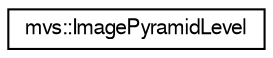 digraph "Graphical Class Hierarchy"
{
  edge [fontname="FreeSans",fontsize="10",labelfontname="FreeSans",labelfontsize="10"];
  node [fontname="FreeSans",fontsize="10",shape=record];
  rankdir="LR";
  Node0 [label="mvs::ImagePyramidLevel",height=0.2,width=0.4,color="black", fillcolor="white", style="filled",URL="$structmvs_1_1_image_pyramid_level.html"];
}
